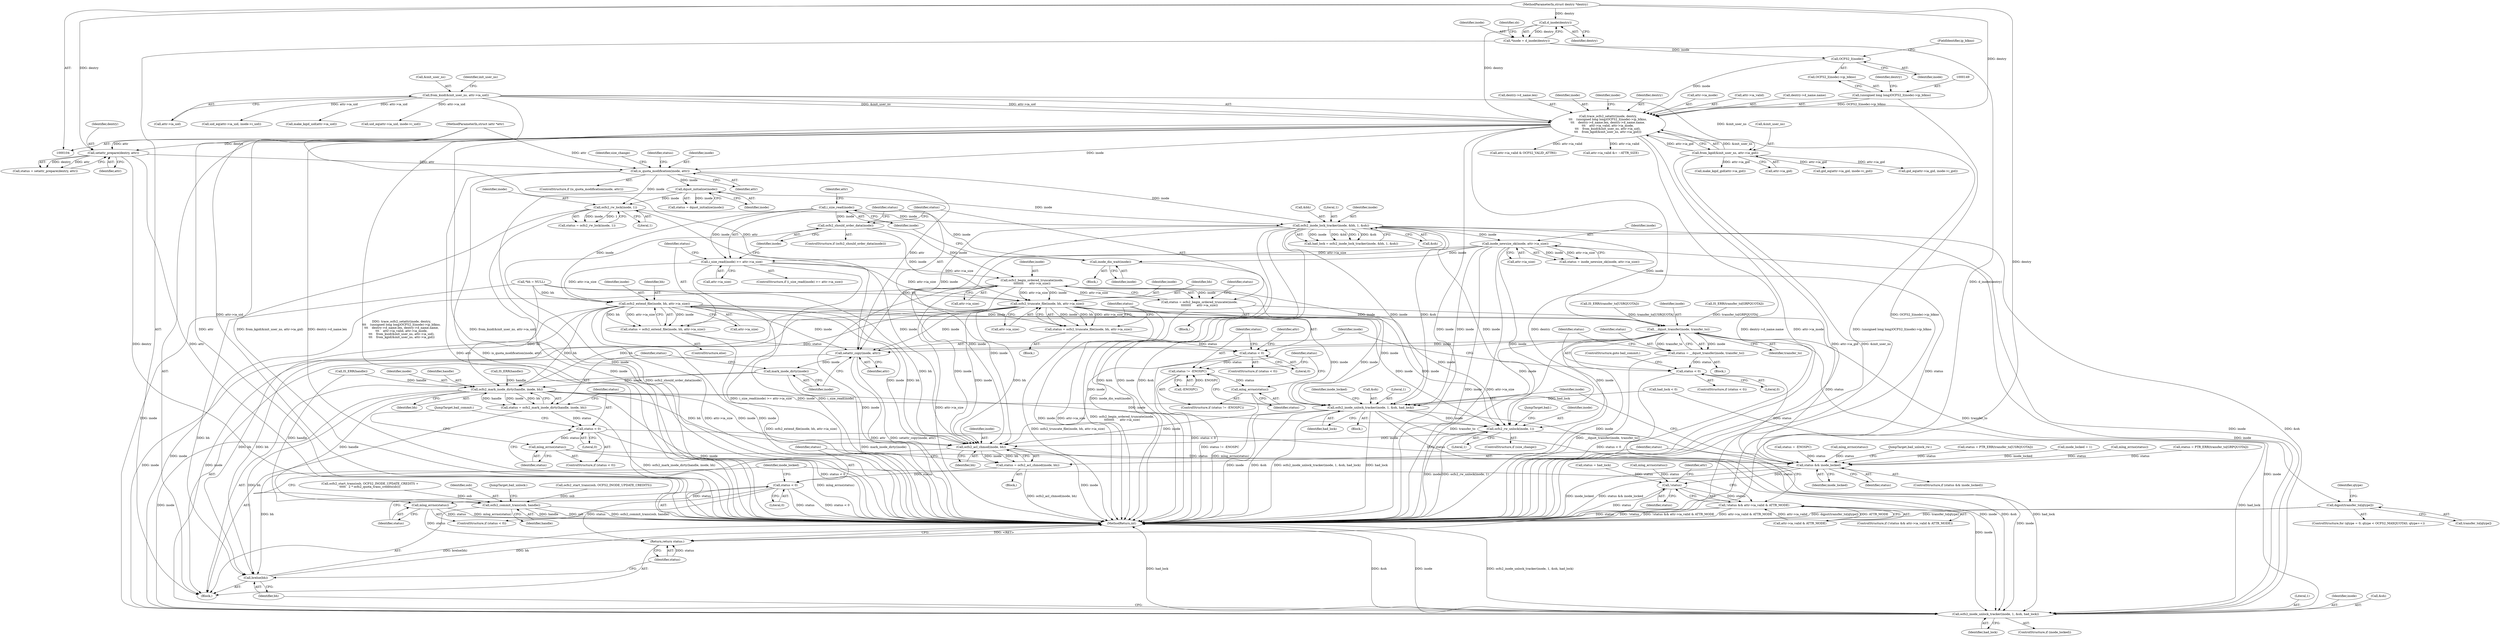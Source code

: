 digraph "1_linux_28f5a8a7c033cbf3e32277f4cc9c6afd74f05300@API" {
"1000297" [label="(Call,i_size_read(inode))"];
"1000293" [label="(Call,inode_dio_wait(inode))"];
"1000285" [label="(Call,inode_newsize_ok(inode, attr->ia_size))"];
"1000253" [label="(Call,ocfs2_inode_lock_tracker(inode, &bh, 1, &oh))"];
"1000217" [label="(Call,dquot_initialize(inode))"];
"1000211" [label="(Call,is_quota_modification(inode, attr))"];
"1000145" [label="(Call,trace_ocfs2_setattr(inode, dentry,\n\t\t\t    (unsigned long long)OCFS2_I(inode)->ip_blkno,\n\t\t\t    dentry->d_name.len, dentry->d_name.name,\n\t\t\t    attr->ia_valid, attr->ia_mode,\n\t\t\t    from_kuid(&init_user_ns, attr->ia_uid),\n\t\t\t    from_kgid(&init_user_ns, attr->ia_gid)))"];
"1000151" [label="(Call,OCFS2_I(inode))"];
"1000118" [label="(Call,*inode = d_inode(dentry))"];
"1000120" [label="(Call,d_inode(dentry))"];
"1000105" [label="(MethodParameterIn,struct dentry *dentry)"];
"1000148" [label="(Call,(unsigned long long)OCFS2_I(inode)->ip_blkno)"];
"1000170" [label="(Call,from_kuid(&init_user_ns, attr->ia_uid))"];
"1000176" [label="(Call,from_kgid(&init_user_ns, attr->ia_gid))"];
"1000203" [label="(Call,setattr_prepare(dentry, attr))"];
"1000106" [label="(MethodParameterIn,struct iattr *attr)"];
"1000240" [label="(Call,ocfs2_rw_lock(inode, 1))"];
"1000296" [label="(Call,i_size_read(inode) >= attr->ia_size)"];
"1000309" [label="(Call,ocfs2_begin_ordered_truncate(inode,\n\t\t\t\t\t\t\t\t      attr->ia_size))"];
"1000307" [label="(Call,status = ocfs2_begin_ordered_truncate(inode,\n\t\t\t\t\t\t\t\t      attr->ia_size))"];
"1000540" [label="(Call,status && inode_locked)"];
"1000575" [label="(Call,!status)"];
"1000574" [label="(Call,!status && attr->ia_valid & ATTR_MODE)"];
"1000604" [label="(Return,return status;)"];
"1000319" [label="(Call,ocfs2_truncate_file(inode, bh, attr->ia_size))"];
"1000317" [label="(Call,status = ocfs2_truncate_file(inode, bh, attr->ia_size))"];
"1000335" [label="(Call,status < 0)"];
"1000340" [label="(Call,status != -ENOSPC)"];
"1000344" [label="(Call,mlog_errno(status))"];
"1000491" [label="(Call,__dquot_transfer(inode, transfer_to))"];
"1000489" [label="(Call,status = __dquot_transfer(inode, transfer_to))"];
"1000495" [label="(Call,status < 0)"];
"1000517" [label="(Call,setattr_copy(inode, attr))"];
"1000520" [label="(Call,mark_inode_dirty(inode))"];
"1000524" [label="(Call,ocfs2_mark_inode_dirty(handle, inode, bh))"];
"1000522" [label="(Call,status = ocfs2_mark_inode_dirty(handle, inode, bh))"];
"1000529" [label="(Call,status < 0)"];
"1000532" [label="(Call,mlog_errno(status))"];
"1000535" [label="(Call,ocfs2_commit_trans(osb, handle))"];
"1000544" [label="(Call,ocfs2_inode_unlock_tracker(inode, 1, &oh, had_lock))"];
"1000556" [label="(Call,ocfs2_rw_unlock(inode, 1))"];
"1000585" [label="(Call,ocfs2_acl_chmod(inode, bh))"];
"1000583" [label="(Call,status = ocfs2_acl_chmod(inode, bh))"];
"1000589" [label="(Call,status < 0)"];
"1000592" [label="(Call,mlog_errno(status))"];
"1000596" [label="(Call,ocfs2_inode_unlock_tracker(inode, 1, &oh, had_lock))"];
"1000602" [label="(Call,brelse(bh))"];
"1000569" [label="(Call,dqput(transfer_to[qtype]))"];
"1000328" [label="(Call,ocfs2_extend_file(inode, bh, attr->ia_size))"];
"1000326" [label="(Call,status = ocfs2_extend_file(inode, bh, attr->ia_size))"];
"1000304" [label="(Call,ocfs2_should_order_data(inode))"];
"1000251" [label="(Call,had_lock = ocfs2_inode_lock_tracker(inode, &bh, 1, &oh))"];
"1000331" [label="(Call,attr->ia_size)"];
"1000105" [label="(MethodParameterIn,struct dentry *dentry)"];
"1000374" [label="(Call,gid_eq(attr->ia_gid, inode->i_gid))"];
"1000391" [label="(Call,uid_eq(attr->ia_uid, inode->i_uid))"];
"1000124" [label="(Identifier,sb)"];
"1000171" [label="(Call,&init_user_ns)"];
"1000490" [label="(Identifier,status)"];
"1000107" [label="(Block,)"];
"1000470" [label="(Call,ocfs2_start_trans(osb, OCFS2_INODE_UPDATE_CREDITS +\n\t\t\t\t\t   2 * ocfs2_quota_trans_credits(sb)))"];
"1000569" [label="(Call,dqput(transfer_to[qtype]))"];
"1000585" [label="(Call,ocfs2_acl_chmod(inode, bh))"];
"1000297" [label="(Call,i_size_read(inode))"];
"1000542" [label="(Identifier,inode_locked)"];
"1000604" [label="(Return,return status;)"];
"1000528" [label="(ControlStructure,if (status < 0))"];
"1000303" [label="(ControlStructure,if (ocfs2_should_order_data(inode)))"];
"1000296" [label="(Call,i_size_read(inode) >= attr->ia_size)"];
"1000532" [label="(Call,mlog_errno(status))"];
"1000258" [label="(Call,&oh)"];
"1000315" [label="(Identifier,status)"];
"1000346" [label="(Call,status = -ENOSPC)"];
"1000151" [label="(Call,OCFS2_I(inode))"];
"1000176" [label="(Call,from_kgid(&init_user_ns, attr->ia_gid))"];
"1000495" [label="(Call,status < 0)"];
"1000545" [label="(Identifier,inode)"];
"1000150" [label="(Call,OCFS2_I(inode)->ip_blkno)"];
"1000309" [label="(Call,ocfs2_begin_ordered_truncate(inode,\n\t\t\t\t\t\t\t\t      attr->ia_size))"];
"1000486" [label="(Call,mlog_errno(status))"];
"1000340" [label="(Call,status != -ENOSPC)"];
"1000451" [label="(Call,make_kqid_gid(attr->ia_gid))"];
"1000596" [label="(Call,ocfs2_inode_unlock_tracker(inode, 1, &oh, had_lock))"];
"1000145" [label="(Call,trace_ocfs2_setattr(inode, dentry,\n\t\t\t    (unsigned long long)OCFS2_I(inode)->ip_blkno,\n\t\t\t    dentry->d_name.len, dentry->d_name.name,\n\t\t\t    attr->ia_valid, attr->ia_mode,\n\t\t\t    from_kuid(&init_user_ns, attr->ia_uid),\n\t\t\t    from_kgid(&init_user_ns, attr->ia_gid)))"];
"1000167" [label="(Call,attr->ia_mode)"];
"1000306" [label="(Block,)"];
"1000241" [label="(Identifier,inode)"];
"1000215" [label="(Call,status = dquot_initialize(inode))"];
"1000533" [label="(Identifier,status)"];
"1000536" [label="(Identifier,osb)"];
"1000558" [label="(Literal,1)"];
"1000588" [label="(ControlStructure,if (status < 0))"];
"1000534" [label="(JumpTarget,bail_commit:)"];
"1000356" [label="(Identifier,attr)"];
"1000177" [label="(Call,&init_user_ns)"];
"1000305" [label="(Identifier,inode)"];
"1000553" [label="(JumpTarget,bail_unlock_rw:)"];
"1000194" [label="(Call,attr->ia_valid & OCFS2_VALID_ATTRS)"];
"1000330" [label="(Identifier,bh)"];
"1000577" [label="(Call,attr->ia_valid & ATTR_MODE)"];
"1000282" [label="(Block,)"];
"1000285" [label="(Call,inode_newsize_ok(inode, attr->ia_size))"];
"1000408" [label="(Call,make_kqid_uid(attr->ia_uid))"];
"1000164" [label="(Call,attr->ia_valid)"];
"1000584" [label="(Identifier,status)"];
"1000520" [label="(Call,mark_inode_dirty(inode))"];
"1000598" [label="(Literal,1)"];
"1000554" [label="(ControlStructure,if (size_change))"];
"1000560" [label="(ControlStructure,for (qtype = 0; qtype < OCFS2_MAXQUOTAS; qtype++))"];
"1000335" [label="(Call,status < 0)"];
"1000213" [label="(Identifier,attr)"];
"1000337" [label="(Literal,0)"];
"1000159" [label="(Call,dentry->d_name.name)"];
"1000519" [label="(Identifier,attr)"];
"1000559" [label="(JumpTarget,bail:)"];
"1000344" [label="(Call,mlog_errno(status))"];
"1000591" [label="(Literal,0)"];
"1000568" [label="(Identifier,qtype)"];
"1000556" [label="(Call,ocfs2_rw_unlock(inode, 1))"];
"1000311" [label="(Call,attr->ia_size)"];
"1000265" [label="(Call,status = had_lock)"];
"1000538" [label="(JumpTarget,bail_unlock:)"];
"1000255" [label="(Call,&bh)"];
"1000187" [label="(Call,attr->ia_valid &= ~ATTR_SIZE)"];
"1000551" [label="(Identifier,inode_locked)"];
"1000204" [label="(Identifier,dentry)"];
"1000308" [label="(Identifier,status)"];
"1000119" [label="(Identifier,inode)"];
"1000295" [label="(ControlStructure,if (i_size_read(inode) >= attr->ia_size))"];
"1000336" [label="(Identifier,status)"];
"1000489" [label="(Call,status = __dquot_transfer(inode, transfer_to))"];
"1000434" [label="(Call,gid_eq(attr->ia_gid, inode->i_gid))"];
"1000325" [label="(ControlStructure,else)"];
"1000606" [label="(MethodReturn,int)"];
"1000418" [label="(Call,status = PTR_ERR(transfer_to[USRQUOTA]))"];
"1000248" [label="(Call,mlog_errno(status))"];
"1000518" [label="(Identifier,inode)"];
"1000329" [label="(Identifier,inode)"];
"1000154" [label="(Call,dentry->d_name.len)"];
"1000293" [label="(Call,inode_dio_wait(inode))"];
"1000307" [label="(Call,status = ocfs2_begin_ordered_truncate(inode,\n\t\t\t\t\t\t\t\t      attr->ia_size))"];
"1000592" [label="(Call,mlog_errno(status))"];
"1000152" [label="(Identifier,inode)"];
"1000595" [label="(Identifier,inode_locked)"];
"1000300" [label="(Identifier,attr)"];
"1000240" [label="(Call,ocfs2_rw_lock(inode, 1))"];
"1000582" [label="(Block,)"];
"1000212" [label="(Identifier,inode)"];
"1000304" [label="(Call,ocfs2_should_order_data(inode))"];
"1000153" [label="(FieldIdentifier,ip_blkno)"];
"1000498" [label="(ControlStructure,goto bail_commit;)"];
"1000527" [label="(Identifier,bh)"];
"1000575" [label="(Call,!status)"];
"1000302" [label="(Block,)"];
"1000530" [label="(Identifier,status)"];
"1000121" [label="(Identifier,dentry)"];
"1000146" [label="(Identifier,inode)"];
"1000526" [label="(Identifier,inode)"];
"1000120" [label="(Call,d_inode(dentry))"];
"1000224" [label="(Identifier,size_change)"];
"1000310" [label="(Identifier,inode)"];
"1000535" [label="(Call,ocfs2_commit_trans(osb, handle))"];
"1000185" [label="(Identifier,inode)"];
"1000479" [label="(Call,IS_ERR(handle))"];
"1000347" [label="(Identifier,status)"];
"1000547" [label="(Call,&oh)"];
"1000576" [label="(Identifier,status)"];
"1000602" [label="(Call,brelse(bh))"];
"1000345" [label="(Identifier,status)"];
"1000492" [label="(Identifier,inode)"];
"1000218" [label="(Identifier,inode)"];
"1000522" [label="(Call,status = ocfs2_mark_inode_dirty(handle, inode, bh))"];
"1000261" [label="(Call,had_lock < 0)"];
"1000557" [label="(Identifier,inode)"];
"1000298" [label="(Identifier,inode)"];
"1000456" [label="(Call,IS_ERR(transfer_to[GRPQUOTA]))"];
"1000503" [label="(Call,ocfs2_start_trans(osb, OCFS2_INODE_UPDATE_CREDITS))"];
"1000601" [label="(Identifier,had_lock)"];
"1000597" [label="(Identifier,inode)"];
"1000493" [label="(Identifier,transfer_to)"];
"1000579" [label="(Identifier,attr)"];
"1000283" [label="(Call,status = inode_newsize_ok(inode, attr->ia_size))"];
"1000497" [label="(Literal,0)"];
"1000106" [label="(MethodParameterIn,struct iattr *attr)"];
"1000319" [label="(Call,ocfs2_truncate_file(inode, bh, attr->ia_size))"];
"1000134" [label="(Call,*bh = NULL)"];
"1000277" [label="(Call,inode_locked = 1)"];
"1000531" [label="(Literal,0)"];
"1000494" [label="(ControlStructure,if (status < 0))"];
"1000327" [label="(Identifier,status)"];
"1000147" [label="(Identifier,dentry)"];
"1000537" [label="(Identifier,handle)"];
"1000586" [label="(Identifier,inode)"];
"1000148" [label="(Call,(unsigned long long)OCFS2_I(inode)->ip_blkno)"];
"1000238" [label="(Call,status = ocfs2_rw_lock(inode, 1))"];
"1000605" [label="(Identifier,status)"];
"1000341" [label="(Identifier,status)"];
"1000326" [label="(Call,status = ocfs2_extend_file(inode, bh, attr->ia_size))"];
"1000570" [label="(Call,transfer_to[qtype])"];
"1000299" [label="(Call,attr->ia_size)"];
"1000540" [label="(Call,status && inode_locked)"];
"1000294" [label="(Identifier,inode)"];
"1000381" [label="(Block,)"];
"1000257" [label="(Literal,1)"];
"1000525" [label="(Identifier,handle)"];
"1000328" [label="(Call,ocfs2_extend_file(inode, bh, attr->ia_size))"];
"1000210" [label="(ControlStructure,if (is_quota_modification(inode, attr)))"];
"1000517" [label="(Call,setattr_copy(inode, attr))"];
"1000242" [label="(Literal,1)"];
"1000201" [label="(Call,status = setattr_prepare(dentry, attr))"];
"1000179" [label="(Call,attr->ia_gid)"];
"1000491" [label="(Call,__dquot_transfer(inode, transfer_to))"];
"1000178" [label="(Identifier,init_user_ns)"];
"1000573" [label="(ControlStructure,if (!status && attr->ia_valid & ATTR_MODE))"];
"1000320" [label="(Identifier,inode)"];
"1000118" [label="(Call,*inode = d_inode(dentry))"];
"1000574" [label="(Call,!status && attr->ia_valid & ATTR_MODE)"];
"1000342" [label="(Call,-ENOSPC)"];
"1000594" [label="(ControlStructure,if (inode_locked))"];
"1000589" [label="(Call,status < 0)"];
"1000593" [label="(Identifier,status)"];
"1000413" [label="(Call,IS_ERR(transfer_to[USRQUOTA]))"];
"1000514" [label="(Call,mlog_errno(status))"];
"1000507" [label="(Call,IS_ERR(handle))"];
"1000496" [label="(Identifier,status)"];
"1000318" [label="(Identifier,status)"];
"1000521" [label="(Identifier,inode)"];
"1000541" [label="(Identifier,status)"];
"1000317" [label="(Call,status = ocfs2_truncate_file(inode, bh, attr->ia_size))"];
"1000549" [label="(Identifier,had_lock)"];
"1000286" [label="(Identifier,inode)"];
"1000216" [label="(Identifier,status)"];
"1000529" [label="(Call,status < 0)"];
"1000205" [label="(Identifier,attr)"];
"1000583" [label="(Call,status = ocfs2_acl_chmod(inode, bh))"];
"1000360" [label="(Call,uid_eq(attr->ia_uid, inode->i_uid))"];
"1000603" [label="(Identifier,bh)"];
"1000287" [label="(Call,attr->ia_size)"];
"1000156" [label="(Identifier,dentry)"];
"1000590" [label="(Identifier,status)"];
"1000461" [label="(Call,status = PTR_ERR(transfer_to[GRPQUOTA]))"];
"1000587" [label="(Identifier,bh)"];
"1000253" [label="(Call,ocfs2_inode_lock_tracker(inode, &bh, 1, &oh))"];
"1000203" [label="(Call,setattr_prepare(dentry, attr))"];
"1000524" [label="(Call,ocfs2_mark_inode_dirty(handle, inode, bh))"];
"1000543" [label="(Block,)"];
"1000339" [label="(ControlStructure,if (status != -ENOSPC))"];
"1000546" [label="(Literal,1)"];
"1000539" [label="(ControlStructure,if (status && inode_locked))"];
"1000170" [label="(Call,from_kuid(&init_user_ns, attr->ia_uid))"];
"1000599" [label="(Call,&oh)"];
"1000321" [label="(Identifier,bh)"];
"1000254" [label="(Identifier,inode)"];
"1000211" [label="(Call,is_quota_modification(inode, attr))"];
"1000334" [label="(ControlStructure,if (status < 0))"];
"1000523" [label="(Identifier,status)"];
"1000544" [label="(Call,ocfs2_inode_unlock_tracker(inode, 1, &oh, had_lock))"];
"1000173" [label="(Call,attr->ia_uid)"];
"1000322" [label="(Call,attr->ia_size)"];
"1000217" [label="(Call,dquot_initialize(inode))"];
"1000297" -> "1000296"  [label="AST: "];
"1000297" -> "1000298"  [label="CFG: "];
"1000298" -> "1000297"  [label="AST: "];
"1000300" -> "1000297"  [label="CFG: "];
"1000297" -> "1000296"  [label="DDG: inode"];
"1000293" -> "1000297"  [label="DDG: inode"];
"1000297" -> "1000304"  [label="DDG: inode"];
"1000297" -> "1000328"  [label="DDG: inode"];
"1000293" -> "1000282"  [label="AST: "];
"1000293" -> "1000294"  [label="CFG: "];
"1000294" -> "1000293"  [label="AST: "];
"1000298" -> "1000293"  [label="CFG: "];
"1000293" -> "1000606"  [label="DDG: inode_dio_wait(inode)"];
"1000285" -> "1000293"  [label="DDG: inode"];
"1000285" -> "1000283"  [label="AST: "];
"1000285" -> "1000287"  [label="CFG: "];
"1000286" -> "1000285"  [label="AST: "];
"1000287" -> "1000285"  [label="AST: "];
"1000283" -> "1000285"  [label="CFG: "];
"1000285" -> "1000606"  [label="DDG: inode"];
"1000285" -> "1000606"  [label="DDG: attr->ia_size"];
"1000285" -> "1000283"  [label="DDG: inode"];
"1000285" -> "1000283"  [label="DDG: attr->ia_size"];
"1000253" -> "1000285"  [label="DDG: inode"];
"1000285" -> "1000296"  [label="DDG: attr->ia_size"];
"1000285" -> "1000544"  [label="DDG: inode"];
"1000285" -> "1000556"  [label="DDG: inode"];
"1000285" -> "1000585"  [label="DDG: inode"];
"1000285" -> "1000596"  [label="DDG: inode"];
"1000253" -> "1000251"  [label="AST: "];
"1000253" -> "1000258"  [label="CFG: "];
"1000254" -> "1000253"  [label="AST: "];
"1000255" -> "1000253"  [label="AST: "];
"1000257" -> "1000253"  [label="AST: "];
"1000258" -> "1000253"  [label="AST: "];
"1000251" -> "1000253"  [label="CFG: "];
"1000253" -> "1000606"  [label="DDG: &bh"];
"1000253" -> "1000606"  [label="DDG: inode"];
"1000253" -> "1000606"  [label="DDG: &oh"];
"1000253" -> "1000251"  [label="DDG: inode"];
"1000253" -> "1000251"  [label="DDG: &bh"];
"1000253" -> "1000251"  [label="DDG: 1"];
"1000253" -> "1000251"  [label="DDG: &oh"];
"1000217" -> "1000253"  [label="DDG: inode"];
"1000211" -> "1000253"  [label="DDG: inode"];
"1000240" -> "1000253"  [label="DDG: inode"];
"1000253" -> "1000491"  [label="DDG: inode"];
"1000253" -> "1000517"  [label="DDG: inode"];
"1000253" -> "1000544"  [label="DDG: inode"];
"1000253" -> "1000544"  [label="DDG: &oh"];
"1000253" -> "1000556"  [label="DDG: inode"];
"1000253" -> "1000585"  [label="DDG: inode"];
"1000253" -> "1000596"  [label="DDG: inode"];
"1000253" -> "1000596"  [label="DDG: &oh"];
"1000217" -> "1000215"  [label="AST: "];
"1000217" -> "1000218"  [label="CFG: "];
"1000218" -> "1000217"  [label="AST: "];
"1000215" -> "1000217"  [label="CFG: "];
"1000217" -> "1000606"  [label="DDG: inode"];
"1000217" -> "1000215"  [label="DDG: inode"];
"1000211" -> "1000217"  [label="DDG: inode"];
"1000217" -> "1000240"  [label="DDG: inode"];
"1000211" -> "1000210"  [label="AST: "];
"1000211" -> "1000213"  [label="CFG: "];
"1000212" -> "1000211"  [label="AST: "];
"1000213" -> "1000211"  [label="AST: "];
"1000216" -> "1000211"  [label="CFG: "];
"1000224" -> "1000211"  [label="CFG: "];
"1000211" -> "1000606"  [label="DDG: attr"];
"1000211" -> "1000606"  [label="DDG: is_quota_modification(inode, attr)"];
"1000145" -> "1000211"  [label="DDG: inode"];
"1000203" -> "1000211"  [label="DDG: attr"];
"1000106" -> "1000211"  [label="DDG: attr"];
"1000211" -> "1000240"  [label="DDG: inode"];
"1000211" -> "1000517"  [label="DDG: attr"];
"1000145" -> "1000107"  [label="AST: "];
"1000145" -> "1000176"  [label="CFG: "];
"1000146" -> "1000145"  [label="AST: "];
"1000147" -> "1000145"  [label="AST: "];
"1000148" -> "1000145"  [label="AST: "];
"1000154" -> "1000145"  [label="AST: "];
"1000159" -> "1000145"  [label="AST: "];
"1000164" -> "1000145"  [label="AST: "];
"1000167" -> "1000145"  [label="AST: "];
"1000170" -> "1000145"  [label="AST: "];
"1000176" -> "1000145"  [label="AST: "];
"1000185" -> "1000145"  [label="CFG: "];
"1000145" -> "1000606"  [label="DDG: dentry->d_name.name"];
"1000145" -> "1000606"  [label="DDG: attr->ia_mode"];
"1000145" -> "1000606"  [label="DDG: (unsigned long long)OCFS2_I(inode)->ip_blkno"];
"1000145" -> "1000606"  [label="DDG: from_kgid(&init_user_ns, attr->ia_gid)"];
"1000145" -> "1000606"  [label="DDG: dentry->d_name.len"];
"1000145" -> "1000606"  [label="DDG: trace_ocfs2_setattr(inode, dentry,\n\t\t\t    (unsigned long long)OCFS2_I(inode)->ip_blkno,\n\t\t\t    dentry->d_name.len, dentry->d_name.name,\n\t\t\t    attr->ia_valid, attr->ia_mode,\n\t\t\t    from_kuid(&init_user_ns, attr->ia_uid),\n\t\t\t    from_kgid(&init_user_ns, attr->ia_gid))"];
"1000145" -> "1000606"  [label="DDG: from_kuid(&init_user_ns, attr->ia_uid)"];
"1000145" -> "1000606"  [label="DDG: inode"];
"1000145" -> "1000606"  [label="DDG: dentry"];
"1000151" -> "1000145"  [label="DDG: inode"];
"1000120" -> "1000145"  [label="DDG: dentry"];
"1000105" -> "1000145"  [label="DDG: dentry"];
"1000148" -> "1000145"  [label="DDG: OCFS2_I(inode)->ip_blkno"];
"1000170" -> "1000145"  [label="DDG: &init_user_ns"];
"1000170" -> "1000145"  [label="DDG: attr->ia_uid"];
"1000176" -> "1000145"  [label="DDG: &init_user_ns"];
"1000176" -> "1000145"  [label="DDG: attr->ia_gid"];
"1000145" -> "1000187"  [label="DDG: attr->ia_valid"];
"1000145" -> "1000194"  [label="DDG: attr->ia_valid"];
"1000145" -> "1000203"  [label="DDG: dentry"];
"1000151" -> "1000150"  [label="AST: "];
"1000151" -> "1000152"  [label="CFG: "];
"1000152" -> "1000151"  [label="AST: "];
"1000153" -> "1000151"  [label="CFG: "];
"1000118" -> "1000151"  [label="DDG: inode"];
"1000118" -> "1000107"  [label="AST: "];
"1000118" -> "1000120"  [label="CFG: "];
"1000119" -> "1000118"  [label="AST: "];
"1000120" -> "1000118"  [label="AST: "];
"1000124" -> "1000118"  [label="CFG: "];
"1000118" -> "1000606"  [label="DDG: d_inode(dentry)"];
"1000120" -> "1000118"  [label="DDG: dentry"];
"1000120" -> "1000121"  [label="CFG: "];
"1000121" -> "1000120"  [label="AST: "];
"1000105" -> "1000120"  [label="DDG: dentry"];
"1000105" -> "1000104"  [label="AST: "];
"1000105" -> "1000606"  [label="DDG: dentry"];
"1000105" -> "1000203"  [label="DDG: dentry"];
"1000148" -> "1000150"  [label="CFG: "];
"1000149" -> "1000148"  [label="AST: "];
"1000150" -> "1000148"  [label="AST: "];
"1000156" -> "1000148"  [label="CFG: "];
"1000148" -> "1000606"  [label="DDG: OCFS2_I(inode)->ip_blkno"];
"1000170" -> "1000173"  [label="CFG: "];
"1000171" -> "1000170"  [label="AST: "];
"1000173" -> "1000170"  [label="AST: "];
"1000178" -> "1000170"  [label="CFG: "];
"1000170" -> "1000606"  [label="DDG: attr->ia_uid"];
"1000170" -> "1000176"  [label="DDG: &init_user_ns"];
"1000170" -> "1000360"  [label="DDG: attr->ia_uid"];
"1000170" -> "1000391"  [label="DDG: attr->ia_uid"];
"1000170" -> "1000408"  [label="DDG: attr->ia_uid"];
"1000176" -> "1000179"  [label="CFG: "];
"1000177" -> "1000176"  [label="AST: "];
"1000179" -> "1000176"  [label="AST: "];
"1000176" -> "1000606"  [label="DDG: attr->ia_gid"];
"1000176" -> "1000606"  [label="DDG: &init_user_ns"];
"1000176" -> "1000374"  [label="DDG: attr->ia_gid"];
"1000176" -> "1000434"  [label="DDG: attr->ia_gid"];
"1000176" -> "1000451"  [label="DDG: attr->ia_gid"];
"1000203" -> "1000201"  [label="AST: "];
"1000203" -> "1000205"  [label="CFG: "];
"1000204" -> "1000203"  [label="AST: "];
"1000205" -> "1000203"  [label="AST: "];
"1000201" -> "1000203"  [label="CFG: "];
"1000203" -> "1000606"  [label="DDG: attr"];
"1000203" -> "1000606"  [label="DDG: dentry"];
"1000203" -> "1000201"  [label="DDG: dentry"];
"1000203" -> "1000201"  [label="DDG: attr"];
"1000106" -> "1000203"  [label="DDG: attr"];
"1000106" -> "1000104"  [label="AST: "];
"1000106" -> "1000606"  [label="DDG: attr"];
"1000106" -> "1000517"  [label="DDG: attr"];
"1000240" -> "1000238"  [label="AST: "];
"1000240" -> "1000242"  [label="CFG: "];
"1000241" -> "1000240"  [label="AST: "];
"1000242" -> "1000240"  [label="AST: "];
"1000238" -> "1000240"  [label="CFG: "];
"1000240" -> "1000606"  [label="DDG: inode"];
"1000240" -> "1000238"  [label="DDG: inode"];
"1000240" -> "1000238"  [label="DDG: 1"];
"1000240" -> "1000585"  [label="DDG: inode"];
"1000240" -> "1000596"  [label="DDG: inode"];
"1000296" -> "1000295"  [label="AST: "];
"1000296" -> "1000299"  [label="CFG: "];
"1000299" -> "1000296"  [label="AST: "];
"1000305" -> "1000296"  [label="CFG: "];
"1000327" -> "1000296"  [label="CFG: "];
"1000296" -> "1000606"  [label="DDG: i_size_read(inode) >= attr->ia_size"];
"1000296" -> "1000606"  [label="DDG: i_size_read(inode)"];
"1000296" -> "1000309"  [label="DDG: attr->ia_size"];
"1000296" -> "1000319"  [label="DDG: attr->ia_size"];
"1000296" -> "1000328"  [label="DDG: attr->ia_size"];
"1000309" -> "1000307"  [label="AST: "];
"1000309" -> "1000311"  [label="CFG: "];
"1000310" -> "1000309"  [label="AST: "];
"1000311" -> "1000309"  [label="AST: "];
"1000307" -> "1000309"  [label="CFG: "];
"1000309" -> "1000606"  [label="DDG: inode"];
"1000309" -> "1000606"  [label="DDG: attr->ia_size"];
"1000309" -> "1000307"  [label="DDG: inode"];
"1000309" -> "1000307"  [label="DDG: attr->ia_size"];
"1000304" -> "1000309"  [label="DDG: inode"];
"1000309" -> "1000319"  [label="DDG: inode"];
"1000309" -> "1000319"  [label="DDG: attr->ia_size"];
"1000309" -> "1000544"  [label="DDG: inode"];
"1000309" -> "1000556"  [label="DDG: inode"];
"1000309" -> "1000585"  [label="DDG: inode"];
"1000309" -> "1000596"  [label="DDG: inode"];
"1000307" -> "1000306"  [label="AST: "];
"1000308" -> "1000307"  [label="AST: "];
"1000315" -> "1000307"  [label="CFG: "];
"1000307" -> "1000606"  [label="DDG: ocfs2_begin_ordered_truncate(inode,\n\t\t\t\t\t\t\t\t      attr->ia_size)"];
"1000307" -> "1000540"  [label="DDG: status"];
"1000540" -> "1000539"  [label="AST: "];
"1000540" -> "1000541"  [label="CFG: "];
"1000540" -> "1000542"  [label="CFG: "];
"1000541" -> "1000540"  [label="AST: "];
"1000542" -> "1000540"  [label="AST: "];
"1000545" -> "1000540"  [label="CFG: "];
"1000553" -> "1000540"  [label="CFG: "];
"1000540" -> "1000606"  [label="DDG: status && inode_locked"];
"1000540" -> "1000606"  [label="DDG: inode_locked"];
"1000532" -> "1000540"  [label="DDG: status"];
"1000283" -> "1000540"  [label="DDG: status"];
"1000495" -> "1000540"  [label="DDG: status"];
"1000514" -> "1000540"  [label="DDG: status"];
"1000346" -> "1000540"  [label="DDG: status"];
"1000529" -> "1000540"  [label="DDG: status"];
"1000461" -> "1000540"  [label="DDG: status"];
"1000418" -> "1000540"  [label="DDG: status"];
"1000486" -> "1000540"  [label="DDG: status"];
"1000277" -> "1000540"  [label="DDG: inode_locked"];
"1000540" -> "1000575"  [label="DDG: status"];
"1000575" -> "1000574"  [label="AST: "];
"1000575" -> "1000576"  [label="CFG: "];
"1000576" -> "1000575"  [label="AST: "];
"1000579" -> "1000575"  [label="CFG: "];
"1000574" -> "1000575"  [label="CFG: "];
"1000575" -> "1000606"  [label="DDG: status"];
"1000575" -> "1000574"  [label="DDG: status"];
"1000265" -> "1000575"  [label="DDG: status"];
"1000248" -> "1000575"  [label="DDG: status"];
"1000575" -> "1000604"  [label="DDG: status"];
"1000574" -> "1000573"  [label="AST: "];
"1000574" -> "1000577"  [label="CFG: "];
"1000577" -> "1000574"  [label="AST: "];
"1000584" -> "1000574"  [label="CFG: "];
"1000595" -> "1000574"  [label="CFG: "];
"1000574" -> "1000606"  [label="DDG: !status"];
"1000574" -> "1000606"  [label="DDG: attr->ia_valid & ATTR_MODE"];
"1000574" -> "1000606"  [label="DDG: !status && attr->ia_valid & ATTR_MODE"];
"1000577" -> "1000574"  [label="DDG: attr->ia_valid"];
"1000577" -> "1000574"  [label="DDG: ATTR_MODE"];
"1000604" -> "1000107"  [label="AST: "];
"1000604" -> "1000605"  [label="CFG: "];
"1000605" -> "1000604"  [label="AST: "];
"1000606" -> "1000604"  [label="CFG: "];
"1000604" -> "1000606"  [label="DDG: <RET>"];
"1000605" -> "1000604"  [label="DDG: status"];
"1000589" -> "1000604"  [label="DDG: status"];
"1000592" -> "1000604"  [label="DDG: status"];
"1000319" -> "1000317"  [label="AST: "];
"1000319" -> "1000322"  [label="CFG: "];
"1000320" -> "1000319"  [label="AST: "];
"1000321" -> "1000319"  [label="AST: "];
"1000322" -> "1000319"  [label="AST: "];
"1000317" -> "1000319"  [label="CFG: "];
"1000319" -> "1000606"  [label="DDG: attr->ia_size"];
"1000319" -> "1000606"  [label="DDG: inode"];
"1000319" -> "1000317"  [label="DDG: inode"];
"1000319" -> "1000317"  [label="DDG: bh"];
"1000319" -> "1000317"  [label="DDG: attr->ia_size"];
"1000304" -> "1000319"  [label="DDG: inode"];
"1000134" -> "1000319"  [label="DDG: bh"];
"1000319" -> "1000491"  [label="DDG: inode"];
"1000319" -> "1000517"  [label="DDG: inode"];
"1000319" -> "1000524"  [label="DDG: bh"];
"1000319" -> "1000544"  [label="DDG: inode"];
"1000319" -> "1000556"  [label="DDG: inode"];
"1000319" -> "1000585"  [label="DDG: inode"];
"1000319" -> "1000585"  [label="DDG: bh"];
"1000319" -> "1000596"  [label="DDG: inode"];
"1000319" -> "1000602"  [label="DDG: bh"];
"1000317" -> "1000302"  [label="AST: "];
"1000318" -> "1000317"  [label="AST: "];
"1000336" -> "1000317"  [label="CFG: "];
"1000317" -> "1000606"  [label="DDG: ocfs2_truncate_file(inode, bh, attr->ia_size)"];
"1000317" -> "1000335"  [label="DDG: status"];
"1000335" -> "1000334"  [label="AST: "];
"1000335" -> "1000337"  [label="CFG: "];
"1000336" -> "1000335"  [label="AST: "];
"1000337" -> "1000335"  [label="AST: "];
"1000341" -> "1000335"  [label="CFG: "];
"1000356" -> "1000335"  [label="CFG: "];
"1000335" -> "1000606"  [label="DDG: status < 0"];
"1000326" -> "1000335"  [label="DDG: status"];
"1000335" -> "1000340"  [label="DDG: status"];
"1000340" -> "1000339"  [label="AST: "];
"1000340" -> "1000342"  [label="CFG: "];
"1000341" -> "1000340"  [label="AST: "];
"1000342" -> "1000340"  [label="AST: "];
"1000345" -> "1000340"  [label="CFG: "];
"1000347" -> "1000340"  [label="CFG: "];
"1000340" -> "1000606"  [label="DDG: status != -ENOSPC"];
"1000342" -> "1000340"  [label="DDG: ENOSPC"];
"1000340" -> "1000344"  [label="DDG: status"];
"1000344" -> "1000339"  [label="AST: "];
"1000344" -> "1000345"  [label="CFG: "];
"1000345" -> "1000344"  [label="AST: "];
"1000347" -> "1000344"  [label="CFG: "];
"1000344" -> "1000606"  [label="DDG: mlog_errno(status)"];
"1000491" -> "1000489"  [label="AST: "];
"1000491" -> "1000493"  [label="CFG: "];
"1000492" -> "1000491"  [label="AST: "];
"1000493" -> "1000491"  [label="AST: "];
"1000489" -> "1000491"  [label="CFG: "];
"1000491" -> "1000606"  [label="DDG: transfer_to"];
"1000491" -> "1000606"  [label="DDG: inode"];
"1000491" -> "1000489"  [label="DDG: inode"];
"1000491" -> "1000489"  [label="DDG: transfer_to"];
"1000328" -> "1000491"  [label="DDG: inode"];
"1000456" -> "1000491"  [label="DDG: transfer_to[GRPQUOTA]"];
"1000413" -> "1000491"  [label="DDG: transfer_to[USRQUOTA]"];
"1000491" -> "1000517"  [label="DDG: inode"];
"1000491" -> "1000544"  [label="DDG: inode"];
"1000491" -> "1000556"  [label="DDG: inode"];
"1000491" -> "1000569"  [label="DDG: transfer_to"];
"1000491" -> "1000585"  [label="DDG: inode"];
"1000491" -> "1000596"  [label="DDG: inode"];
"1000489" -> "1000381"  [label="AST: "];
"1000490" -> "1000489"  [label="AST: "];
"1000496" -> "1000489"  [label="CFG: "];
"1000489" -> "1000606"  [label="DDG: __dquot_transfer(inode, transfer_to)"];
"1000489" -> "1000495"  [label="DDG: status"];
"1000495" -> "1000494"  [label="AST: "];
"1000495" -> "1000497"  [label="CFG: "];
"1000496" -> "1000495"  [label="AST: "];
"1000497" -> "1000495"  [label="AST: "];
"1000498" -> "1000495"  [label="CFG: "];
"1000518" -> "1000495"  [label="CFG: "];
"1000495" -> "1000606"  [label="DDG: status < 0"];
"1000517" -> "1000107"  [label="AST: "];
"1000517" -> "1000519"  [label="CFG: "];
"1000518" -> "1000517"  [label="AST: "];
"1000519" -> "1000517"  [label="AST: "];
"1000521" -> "1000517"  [label="CFG: "];
"1000517" -> "1000606"  [label="DDG: attr"];
"1000517" -> "1000606"  [label="DDG: setattr_copy(inode, attr)"];
"1000328" -> "1000517"  [label="DDG: inode"];
"1000517" -> "1000520"  [label="DDG: inode"];
"1000520" -> "1000107"  [label="AST: "];
"1000520" -> "1000521"  [label="CFG: "];
"1000521" -> "1000520"  [label="AST: "];
"1000523" -> "1000520"  [label="CFG: "];
"1000520" -> "1000606"  [label="DDG: mark_inode_dirty(inode)"];
"1000520" -> "1000524"  [label="DDG: inode"];
"1000524" -> "1000522"  [label="AST: "];
"1000524" -> "1000527"  [label="CFG: "];
"1000525" -> "1000524"  [label="AST: "];
"1000526" -> "1000524"  [label="AST: "];
"1000527" -> "1000524"  [label="AST: "];
"1000522" -> "1000524"  [label="CFG: "];
"1000524" -> "1000606"  [label="DDG: inode"];
"1000524" -> "1000522"  [label="DDG: handle"];
"1000524" -> "1000522"  [label="DDG: inode"];
"1000524" -> "1000522"  [label="DDG: bh"];
"1000479" -> "1000524"  [label="DDG: handle"];
"1000507" -> "1000524"  [label="DDG: handle"];
"1000328" -> "1000524"  [label="DDG: bh"];
"1000134" -> "1000524"  [label="DDG: bh"];
"1000524" -> "1000535"  [label="DDG: handle"];
"1000524" -> "1000544"  [label="DDG: inode"];
"1000524" -> "1000556"  [label="DDG: inode"];
"1000524" -> "1000585"  [label="DDG: inode"];
"1000524" -> "1000585"  [label="DDG: bh"];
"1000524" -> "1000596"  [label="DDG: inode"];
"1000524" -> "1000602"  [label="DDG: bh"];
"1000522" -> "1000107"  [label="AST: "];
"1000523" -> "1000522"  [label="AST: "];
"1000530" -> "1000522"  [label="CFG: "];
"1000522" -> "1000606"  [label="DDG: ocfs2_mark_inode_dirty(handle, inode, bh)"];
"1000522" -> "1000529"  [label="DDG: status"];
"1000529" -> "1000528"  [label="AST: "];
"1000529" -> "1000531"  [label="CFG: "];
"1000530" -> "1000529"  [label="AST: "];
"1000531" -> "1000529"  [label="AST: "];
"1000533" -> "1000529"  [label="CFG: "];
"1000534" -> "1000529"  [label="CFG: "];
"1000529" -> "1000606"  [label="DDG: status < 0"];
"1000529" -> "1000532"  [label="DDG: status"];
"1000532" -> "1000528"  [label="AST: "];
"1000532" -> "1000533"  [label="CFG: "];
"1000533" -> "1000532"  [label="AST: "];
"1000534" -> "1000532"  [label="CFG: "];
"1000532" -> "1000606"  [label="DDG: mlog_errno(status)"];
"1000535" -> "1000107"  [label="AST: "];
"1000535" -> "1000537"  [label="CFG: "];
"1000536" -> "1000535"  [label="AST: "];
"1000537" -> "1000535"  [label="AST: "];
"1000538" -> "1000535"  [label="CFG: "];
"1000535" -> "1000606"  [label="DDG: osb"];
"1000535" -> "1000606"  [label="DDG: ocfs2_commit_trans(osb, handle)"];
"1000535" -> "1000606"  [label="DDG: handle"];
"1000503" -> "1000535"  [label="DDG: osb"];
"1000470" -> "1000535"  [label="DDG: osb"];
"1000479" -> "1000535"  [label="DDG: handle"];
"1000544" -> "1000543"  [label="AST: "];
"1000544" -> "1000549"  [label="CFG: "];
"1000545" -> "1000544"  [label="AST: "];
"1000546" -> "1000544"  [label="AST: "];
"1000547" -> "1000544"  [label="AST: "];
"1000549" -> "1000544"  [label="AST: "];
"1000551" -> "1000544"  [label="CFG: "];
"1000544" -> "1000606"  [label="DDG: inode"];
"1000544" -> "1000606"  [label="DDG: &oh"];
"1000544" -> "1000606"  [label="DDG: ocfs2_inode_unlock_tracker(inode, 1, &oh, had_lock)"];
"1000544" -> "1000606"  [label="DDG: had_lock"];
"1000328" -> "1000544"  [label="DDG: inode"];
"1000261" -> "1000544"  [label="DDG: had_lock"];
"1000544" -> "1000556"  [label="DDG: inode"];
"1000544" -> "1000585"  [label="DDG: inode"];
"1000544" -> "1000596"  [label="DDG: inode"];
"1000544" -> "1000596"  [label="DDG: &oh"];
"1000544" -> "1000596"  [label="DDG: had_lock"];
"1000556" -> "1000554"  [label="AST: "];
"1000556" -> "1000558"  [label="CFG: "];
"1000557" -> "1000556"  [label="AST: "];
"1000558" -> "1000556"  [label="AST: "];
"1000559" -> "1000556"  [label="CFG: "];
"1000556" -> "1000606"  [label="DDG: inode"];
"1000556" -> "1000606"  [label="DDG: ocfs2_rw_unlock(inode, 1)"];
"1000328" -> "1000556"  [label="DDG: inode"];
"1000556" -> "1000585"  [label="DDG: inode"];
"1000556" -> "1000596"  [label="DDG: inode"];
"1000585" -> "1000583"  [label="AST: "];
"1000585" -> "1000587"  [label="CFG: "];
"1000586" -> "1000585"  [label="AST: "];
"1000587" -> "1000585"  [label="AST: "];
"1000583" -> "1000585"  [label="CFG: "];
"1000585" -> "1000606"  [label="DDG: inode"];
"1000585" -> "1000583"  [label="DDG: inode"];
"1000585" -> "1000583"  [label="DDG: bh"];
"1000328" -> "1000585"  [label="DDG: inode"];
"1000328" -> "1000585"  [label="DDG: bh"];
"1000134" -> "1000585"  [label="DDG: bh"];
"1000585" -> "1000596"  [label="DDG: inode"];
"1000585" -> "1000602"  [label="DDG: bh"];
"1000583" -> "1000582"  [label="AST: "];
"1000584" -> "1000583"  [label="AST: "];
"1000590" -> "1000583"  [label="CFG: "];
"1000583" -> "1000606"  [label="DDG: ocfs2_acl_chmod(inode, bh)"];
"1000583" -> "1000589"  [label="DDG: status"];
"1000589" -> "1000588"  [label="AST: "];
"1000589" -> "1000591"  [label="CFG: "];
"1000590" -> "1000589"  [label="AST: "];
"1000591" -> "1000589"  [label="AST: "];
"1000593" -> "1000589"  [label="CFG: "];
"1000595" -> "1000589"  [label="CFG: "];
"1000589" -> "1000606"  [label="DDG: status < 0"];
"1000589" -> "1000606"  [label="DDG: status"];
"1000589" -> "1000592"  [label="DDG: status"];
"1000592" -> "1000588"  [label="AST: "];
"1000592" -> "1000593"  [label="CFG: "];
"1000593" -> "1000592"  [label="AST: "];
"1000595" -> "1000592"  [label="CFG: "];
"1000592" -> "1000606"  [label="DDG: mlog_errno(status)"];
"1000592" -> "1000606"  [label="DDG: status"];
"1000596" -> "1000594"  [label="AST: "];
"1000596" -> "1000601"  [label="CFG: "];
"1000597" -> "1000596"  [label="AST: "];
"1000598" -> "1000596"  [label="AST: "];
"1000599" -> "1000596"  [label="AST: "];
"1000601" -> "1000596"  [label="AST: "];
"1000603" -> "1000596"  [label="CFG: "];
"1000596" -> "1000606"  [label="DDG: &oh"];
"1000596" -> "1000606"  [label="DDG: inode"];
"1000596" -> "1000606"  [label="DDG: ocfs2_inode_unlock_tracker(inode, 1, &oh, had_lock)"];
"1000596" -> "1000606"  [label="DDG: had_lock"];
"1000328" -> "1000596"  [label="DDG: inode"];
"1000261" -> "1000596"  [label="DDG: had_lock"];
"1000602" -> "1000107"  [label="AST: "];
"1000602" -> "1000603"  [label="CFG: "];
"1000603" -> "1000602"  [label="AST: "];
"1000605" -> "1000602"  [label="CFG: "];
"1000602" -> "1000606"  [label="DDG: brelse(bh)"];
"1000602" -> "1000606"  [label="DDG: bh"];
"1000328" -> "1000602"  [label="DDG: bh"];
"1000134" -> "1000602"  [label="DDG: bh"];
"1000569" -> "1000560"  [label="AST: "];
"1000569" -> "1000570"  [label="CFG: "];
"1000570" -> "1000569"  [label="AST: "];
"1000568" -> "1000569"  [label="CFG: "];
"1000569" -> "1000606"  [label="DDG: dqput(transfer_to[qtype])"];
"1000569" -> "1000606"  [label="DDG: transfer_to[qtype]"];
"1000328" -> "1000326"  [label="AST: "];
"1000328" -> "1000331"  [label="CFG: "];
"1000329" -> "1000328"  [label="AST: "];
"1000330" -> "1000328"  [label="AST: "];
"1000331" -> "1000328"  [label="AST: "];
"1000326" -> "1000328"  [label="CFG: "];
"1000328" -> "1000606"  [label="DDG: attr->ia_size"];
"1000328" -> "1000606"  [label="DDG: inode"];
"1000328" -> "1000326"  [label="DDG: inode"];
"1000328" -> "1000326"  [label="DDG: bh"];
"1000328" -> "1000326"  [label="DDG: attr->ia_size"];
"1000134" -> "1000328"  [label="DDG: bh"];
"1000326" -> "1000325"  [label="AST: "];
"1000327" -> "1000326"  [label="AST: "];
"1000336" -> "1000326"  [label="CFG: "];
"1000326" -> "1000606"  [label="DDG: ocfs2_extend_file(inode, bh, attr->ia_size)"];
"1000304" -> "1000303"  [label="AST: "];
"1000304" -> "1000305"  [label="CFG: "];
"1000305" -> "1000304"  [label="AST: "];
"1000308" -> "1000304"  [label="CFG: "];
"1000318" -> "1000304"  [label="CFG: "];
"1000304" -> "1000606"  [label="DDG: ocfs2_should_order_data(inode)"];
}
